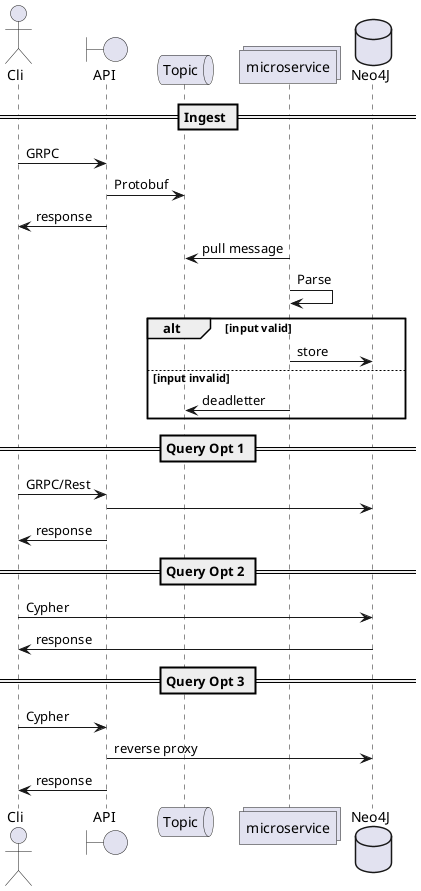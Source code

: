 @startuml
'https://plantuml.com/sequence-diagram

actor Cli
boundary API
queue Topic
collections microservice AS ms
database Neo4J

== Ingest ==
Cli -> API: GRPC
API -> Topic: Protobuf
API -> Cli: response
ms -> Topic: pull message
ms -> ms: Parse
alt input valid
    ms -> Neo4J: store
else input invalid
    ms -> Topic: deadletter
end
== Query Opt 1 ==
Cli -> API: GRPC/Rest
API -> Neo4J
API -> Cli: response
== Query Opt 2 ==
Cli -> Neo4J: Cypher
Neo4J -> Cli: response
== Query Opt 3 ==
Cli -> API: Cypher
API -> Neo4J: reverse proxy
API -> Cli: response
@enduml